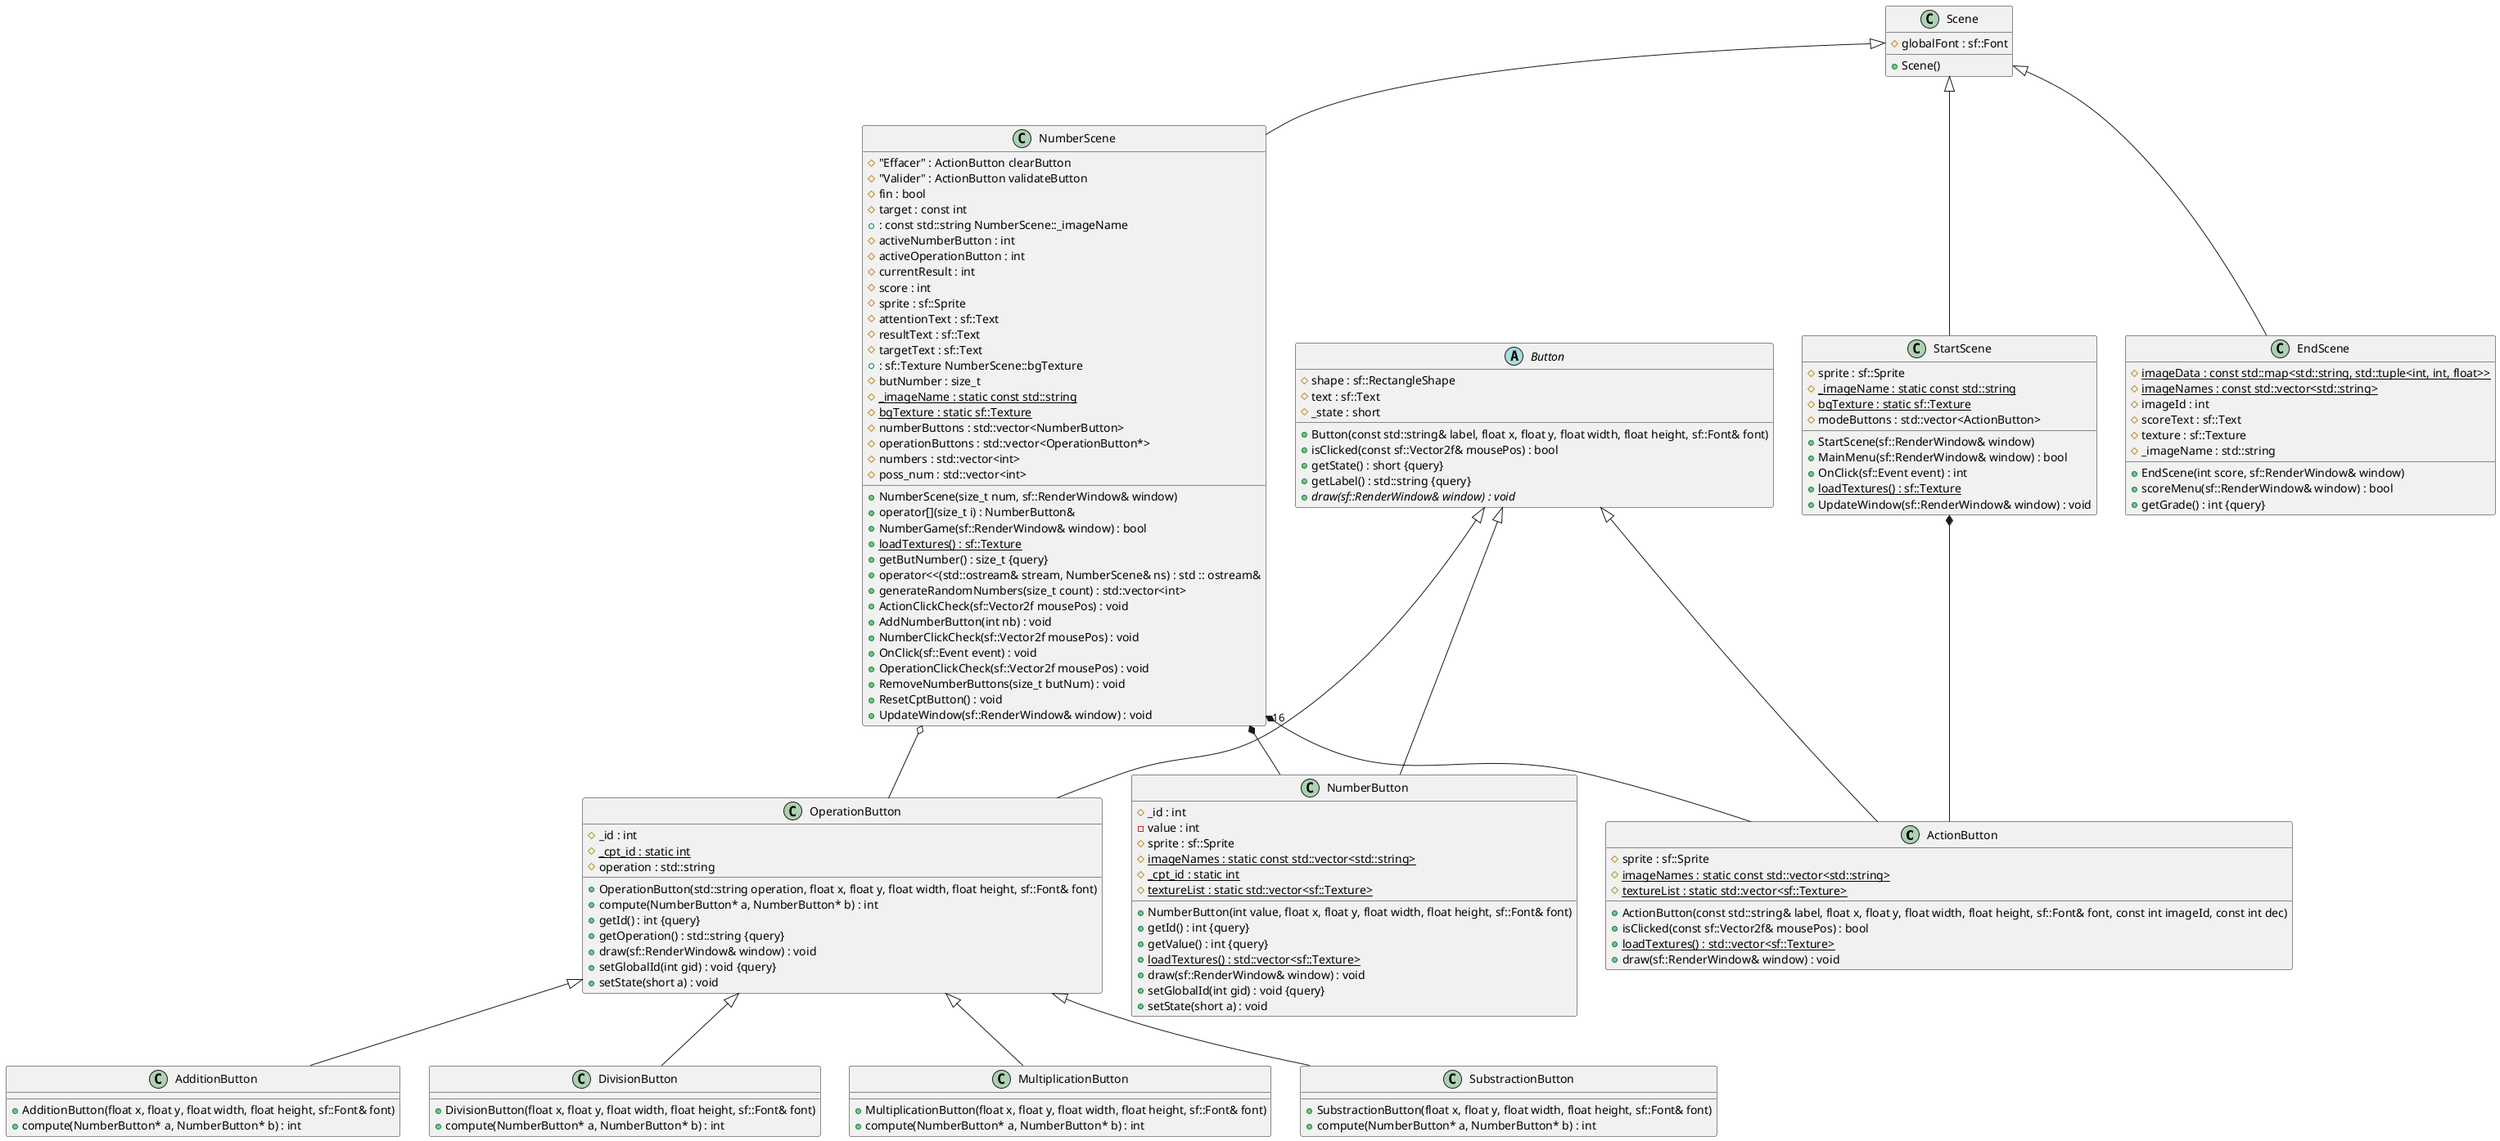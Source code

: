 @startuml





/' Objects '/

class ActionButton {
	+ActionButton(const std::string& label, float x, float y, float width, float height, sf::Font& font, const int imageId, const int dec)
	+isClicked(const sf::Vector2f& mousePos) : bool
	#sprite : sf::Sprite
	#{static} imageNames : static const std::vector<std::string>
	#{static} textureList : static std::vector<sf::Texture>
	+{static} loadTextures() : std::vector<sf::Texture>
	+draw(sf::RenderWindow& window) : void
}


class AdditionButton {
	+AdditionButton(float x, float y, float width, float height, sf::Font& font)
	+compute(NumberButton* a, NumberButton* b) : int
}


abstract class Button {
	+Button(const std::string& label, float x, float y, float width, float height, sf::Font& font)
	+isClicked(const sf::Vector2f& mousePos) : bool
	#shape : sf::RectangleShape
	#text : sf::Text
	#_state : short
	+getState() : short {query}
	+getLabel() : std::string {query}
	+{abstract} draw(sf::RenderWindow& window) : void
}


class DivisionButton {
	+DivisionButton(float x, float y, float width, float height, sf::Font& font)
	+compute(NumberButton* a, NumberButton* b) : int
}


class EndScene {
	+EndScene(int score, sf::RenderWindow& window)
	+scoreMenu(sf::RenderWindow& window) : bool
	#{static} imageData : const std::map<std::string, std::tuple<int, int, float>>
	#{static} imageNames : const std::vector<std::string>
	+getGrade() : int {query}
	#imageId : int
	#scoreText : sf::Text
	#texture : sf::Texture
	#_imageName : std::string
}


class MultiplicationButton {
	+MultiplicationButton(float x, float y, float width, float height, sf::Font& font)
	+compute(NumberButton* a, NumberButton* b) : int
}


class NumberButton {
	+NumberButton(int value, float x, float y, float width, float height, sf::Font& font)
	#_id : int
	+getId() : int {query}
	+getValue() : int {query}
	-value : int
	#sprite : sf::Sprite
	#{static} imageNames : static const std::vector<std::string>
	#{static} _cpt_id : static int
	#{static} textureList : static std::vector<sf::Texture>
	+{static} loadTextures() : std::vector<sf::Texture>
	+draw(sf::RenderWindow& window) : void
	+setGlobalId(int gid) : void {query}
	+setState(short a) : void
}


class NumberScene {
	+NumberScene(size_t num, sf::RenderWindow& window)
	#"Effacer" : ActionButton clearButton
	#"Valider" : ActionButton validateButton
	+operator[](size_t i) : NumberButton&
	+NumberGame(sf::RenderWindow& window) : bool
	#fin : bool
	#target : const int
	+ : const std::string NumberScene::_imageName
	#activeNumberButton : int
	#activeOperationButton : int
	#currentResult : int
	#score : int
	#sprite : sf::Sprite
	#attentionText : sf::Text
	#resultText : sf::Text
	#targetText : sf::Text
	+{static} loadTextures() : sf::Texture
	+ : sf::Texture NumberScene::bgTexture
	#butNumber : size_t
	+getButNumber() : size_t {query}
	#{static} _imageName : static const std::string
	#{static} bgTexture : static sf::Texture
	+operator<<(std::ostream& stream, NumberScene& ns) : std :: ostream&
	#numberButtons : std::vector<NumberButton>
	#operationButtons : std::vector<OperationButton*>
	+generateRandomNumbers(size_t count) : std::vector<int>
	#numbers : std::vector<int>
	#poss_num : std::vector<int>
	+ActionClickCheck(sf::Vector2f mousePos) : void
	+AddNumberButton(int nb) : void
	+NumberClickCheck(sf::Vector2f mousePos) : void
	+OnClick(sf::Event event) : void
	+OperationClickCheck(sf::Vector2f mousePos) : void
	+RemoveNumberButtons(size_t butNum) : void
	+ResetCptButton() : void
	+UpdateWindow(sf::RenderWindow& window) : void
}


class OperationButton {
	+OperationButton(std::string operation, float x, float y, float width, float height, sf::Font& font)
	#_id : int
	+compute(NumberButton* a, NumberButton* b) : int
	+getId() : int {query}
	#{static} _cpt_id : static int
	+getOperation() : std::string {query}
	#operation : std::string
	+draw(sf::RenderWindow& window) : void
	+setGlobalId(int gid) : void {query}
	+setState(short a) : void
}


class Scene {
	+Scene()
	#globalFont : sf::Font
}


class StartScene {
	+StartScene(sf::RenderWindow& window)
	+MainMenu(sf::RenderWindow& window) : bool
	+OnClick(sf::Event event) : int
	#sprite : sf::Sprite
	+{static} loadTextures() : sf::Texture
	#{static} _imageName : static const std::string
	#{static} bgTexture : static sf::Texture
	#modeButtons : std::vector<ActionButton>
	+UpdateWindow(sf::RenderWindow& window) : void
}


class SubstractionButton {
	+SubstractionButton(float x, float y, float width, float height, sf::Font& font)
	+compute(NumberButton* a, NumberButton* b) : int
}





/' Inheritance relationships '/

Button <|-- ActionButton


Button <|-- NumberButton


Button <|-- OperationButton


OperationButton <|-- AdditionButton


OperationButton <|-- DivisionButton


OperationButton <|-- MultiplicationButton


OperationButton <|-- SubstractionButton


Scene <|-- EndScene


Scene <|-- NumberScene


Scene <|-- StartScene





/' Aggregation relationships '/

NumberScene "16" *-- ActionButton


NumberScene *-- NumberButton


NumberScene o-- OperationButton


StartScene *-- ActionButton






/' Nested objects '/



@enduml
